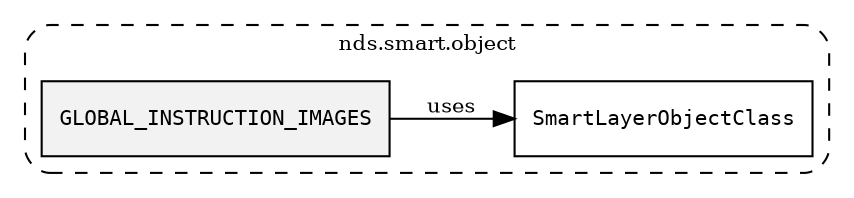 /**
 * This dot file creates symbol collaboration diagram for GLOBAL_INSTRUCTION_IMAGES.
 */
digraph ZSERIO
{
    node [shape=box, fontsize=10];
    rankdir="LR";
    fontsize=10;
    tooltip="GLOBAL_INSTRUCTION_IMAGES collaboration diagram";

    subgraph "cluster_nds.smart.object"
    {
        style="dashed, rounded";
        label="nds.smart.object";
        tooltip="Package nds.smart.object";
        href="../../../content/packages/nds.smart.object.html#Package-nds-smart-object";
        target="_parent";

        "GLOBAL_INSTRUCTION_IMAGES" [style="filled", fillcolor="#0000000D", target="_parent", label=<<font face="monospace"><table align="center" border="0" cellspacing="0" cellpadding="0"><tr><td href="../../../content/packages/nds.smart.object.html#Constant-GLOBAL_INSTRUCTION_IMAGES" title="Constant defined in nds.smart.object">GLOBAL_INSTRUCTION_IMAGES</td></tr></table></font>>];
        "SmartLayerObjectClass" [target="_parent", label=<<font face="monospace"><table align="center" border="0" cellspacing="0" cellpadding="0"><tr><td href="../../../content/packages/nds.smart.object.html#Subtype-SmartLayerObjectClass" title="Subtype defined in nds.smart.object">SmartLayerObjectClass</td></tr></table></font>>];
    }

    "GLOBAL_INSTRUCTION_IMAGES" -> "SmartLayerObjectClass" [label="uses", fontsize=10];
}
